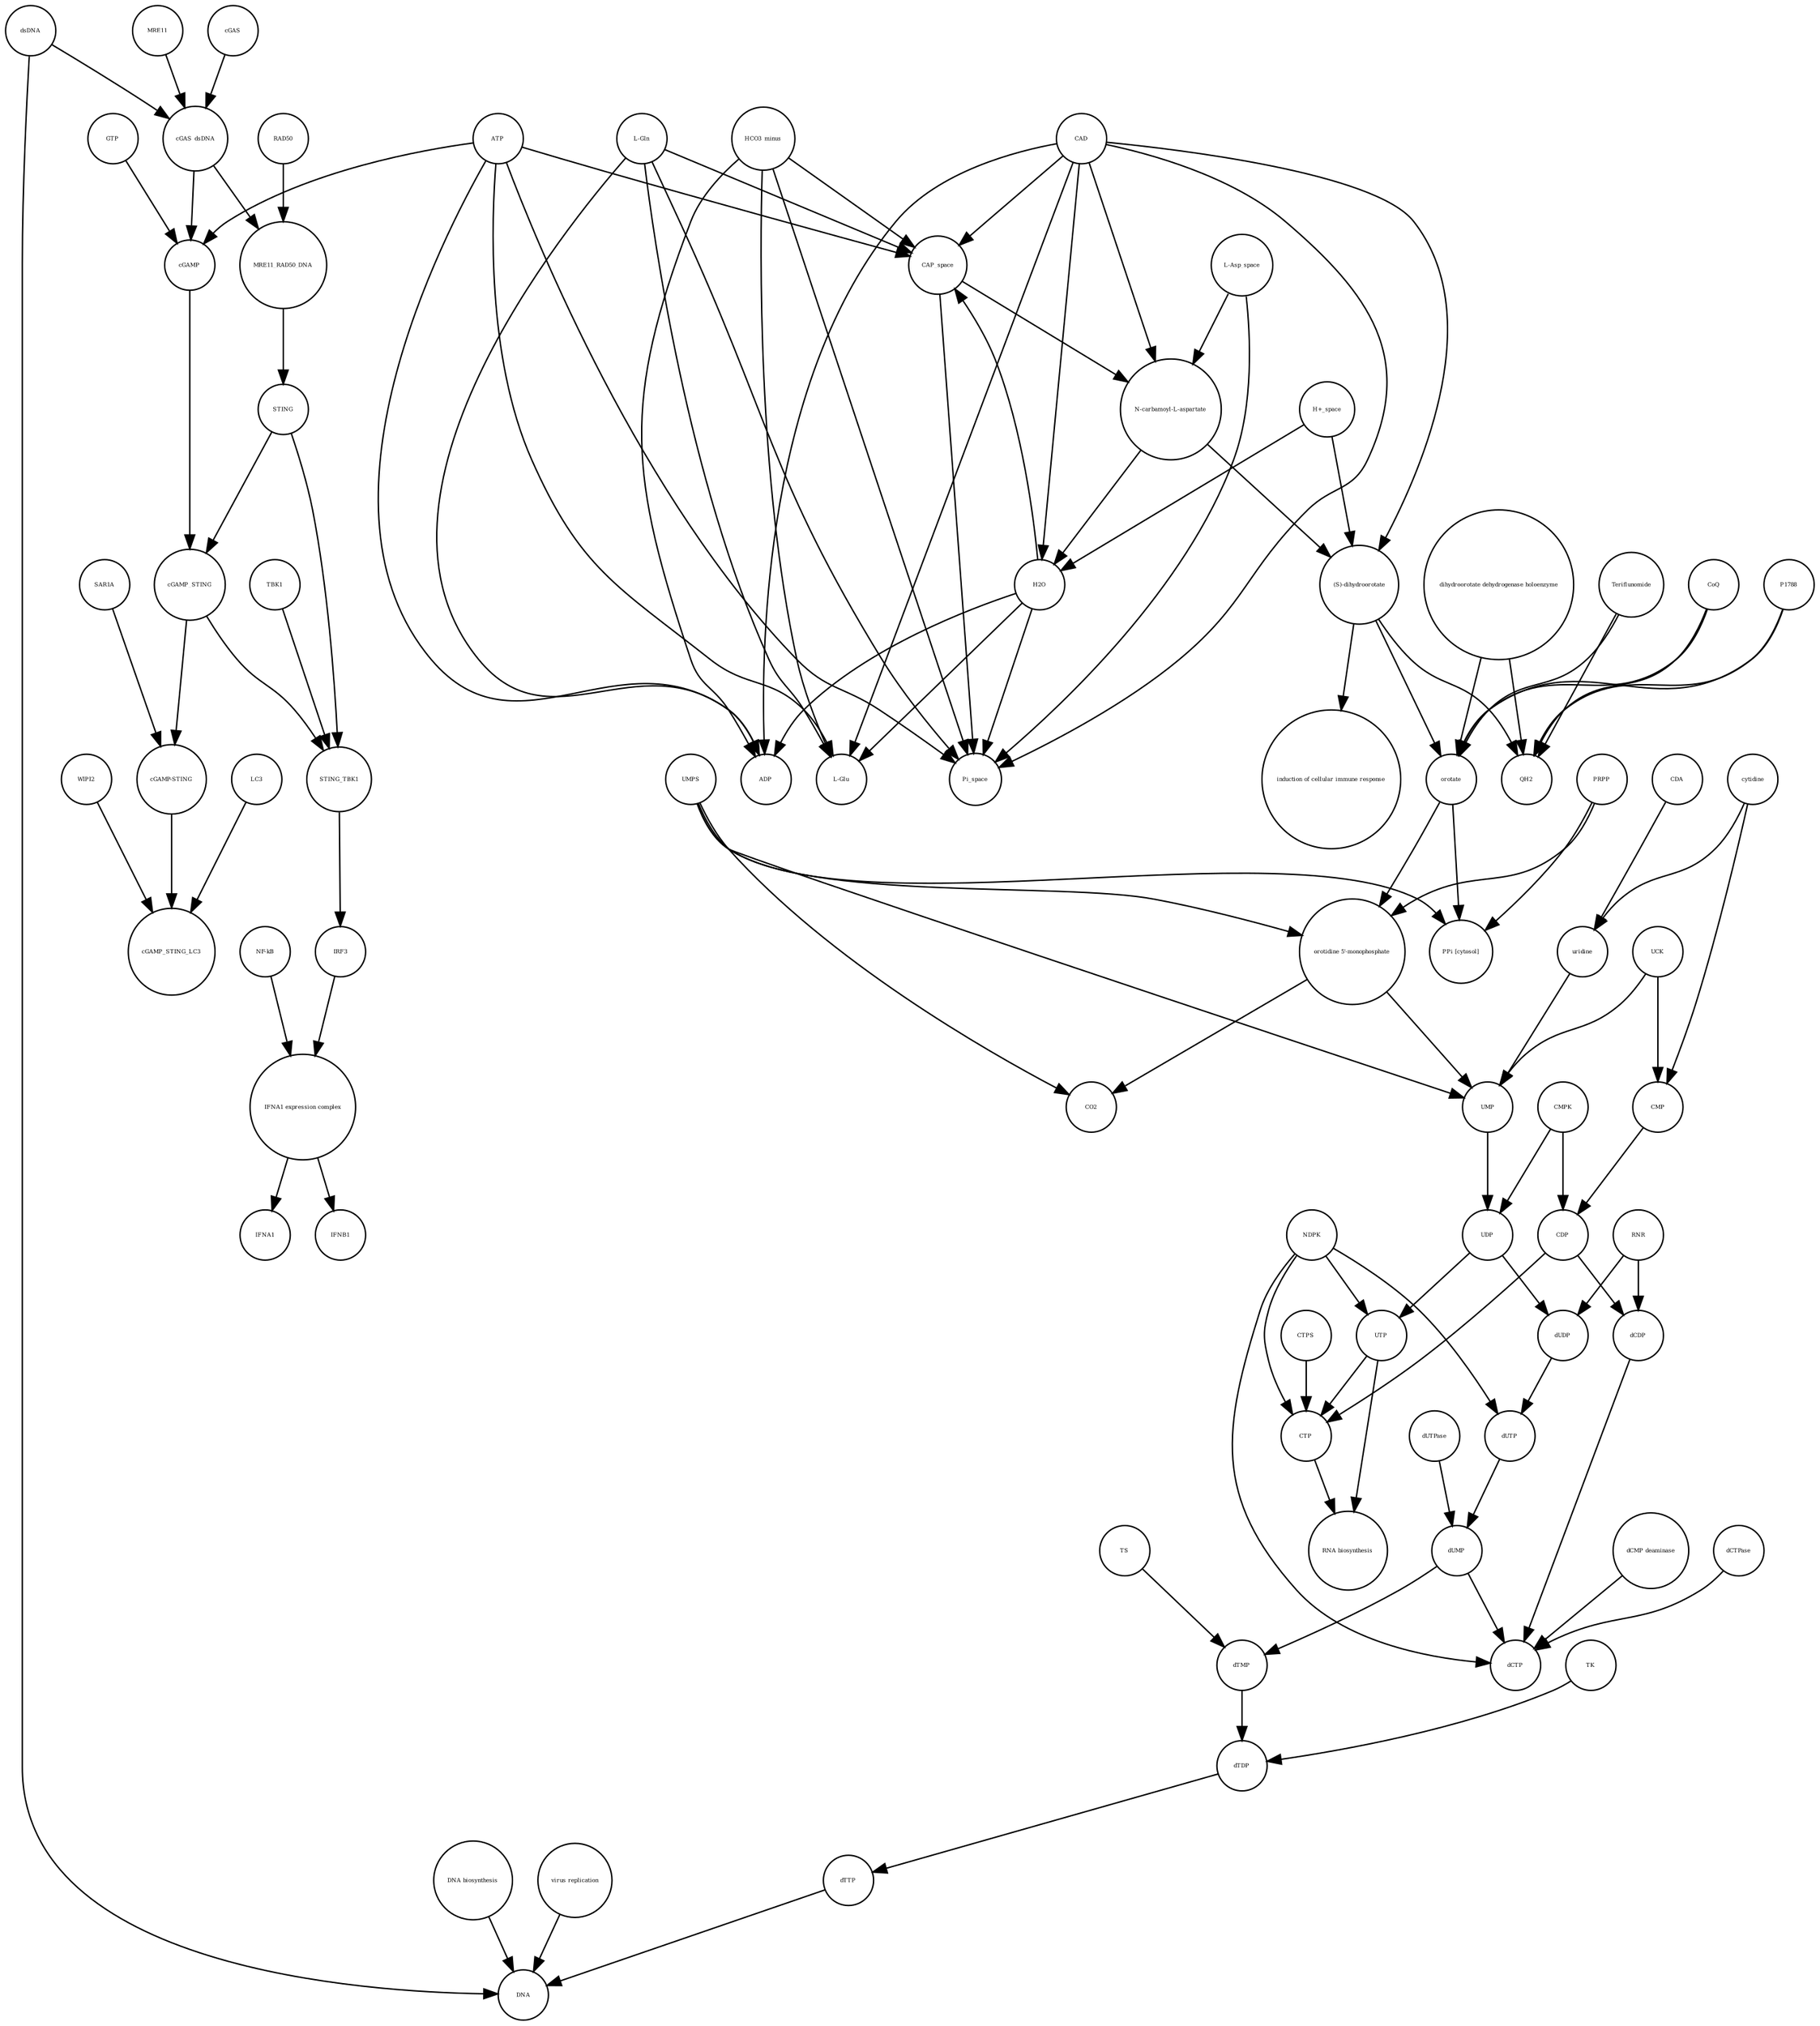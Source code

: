 strict digraph  {
UTP [annotation="", bipartite=0, cls="simple chemical", fontsize=4, label=UTP, shape=circle];
"RNA biosynthesis" [annotation="urn_miriam_obo.go_GO%3A0032774", bipartite=0, cls=phenotype, fontsize=4, label="RNA biosynthesis", shape=circle];
CTP [annotation="", bipartite=0, cls="simple chemical", fontsize=4, label=CTP, shape=circle];
"(S)-dihydroorotate" [annotation="", bipartite=0, cls="simple chemical", fontsize=4, label="(S)-dihydroorotate", shape=circle];
"induction of cellular immune response" [annotation="", bipartite=0, cls=phenotype, fontsize=4, label="induction of cellular immune response", shape=circle];
CAD [annotation="", bipartite=0, cls=macromolecule, fontsize=4, label=CAD, shape=circle];
dUTP [annotation="", bipartite=0, cls="simple chemical", fontsize=4, label=dUTP, shape=circle];
NDPK [annotation="", bipartite=0, cls=macromolecule, fontsize=4, label=NDPK, shape=circle];
"L-Glu" [annotation="", bipartite=0, cls="simple chemical", fontsize=4, label="L-Glu", shape=circle];
cytidine [annotation="", bipartite=0, cls="simple chemical", fontsize=4, label=cytidine, shape=circle];
Teriflunomide [annotation="", bipartite=0, cls="simple chemical", fontsize=4, label=Teriflunomide, shape=circle];
H2O [annotation="", bipartite=0, cls="simple chemical", fontsize=4, label=H2O, shape=circle];
"orotidine 5'-monophosphate" [annotation="", bipartite=0, cls="simple chemical", fontsize=4, label="orotidine 5'-monophosphate", shape=circle];
CoQ [annotation="", bipartite=0, cls="simple chemical", fontsize=4, label=CoQ, shape=circle];
MRE11 [annotation="", bipartite=0, cls="macromolecule multimer", fontsize=4, label=MRE11, shape=circle];
P1788 [annotation="", bipartite=0, cls="simple chemical", fontsize=4, label=P1788, shape=circle];
STING_TBK1 [annotation="", bipartite=0, cls=complex, fontsize=4, label=STING_TBK1, shape=circle];
dTMP [annotation="", bipartite=0, cls="simple chemical", fontsize=4, label=dTMP, shape=circle];
"NF-kB" [annotation="", bipartite=0, cls=complex, fontsize=4, label="NF-kB", shape=circle];
MRE11_RAD50_DNA [annotation="", bipartite=0, cls=complex, fontsize=4, label=MRE11_RAD50_DNA, shape=circle];
"DNA biosynthesis" [annotation="urn_miriam_obo.go_GO%3A0071897", bipartite=0, cls=phenotype, fontsize=4, label="DNA biosynthesis", shape=circle];
dTDP [annotation="", bipartite=0, cls="simple chemical", fontsize=4, label=dTDP, shape=circle];
CTPS [annotation="", bipartite=0, cls=macromolecule, fontsize=4, label=CTPS, shape=circle];
"dCMP deaminase" [annotation="", bipartite=0, cls=macromolecule, fontsize=4, label="dCMP deaminase", shape=circle];
CDA [annotation="", bipartite=0, cls=macromolecule, fontsize=4, label=CDA, shape=circle];
LC3 [annotation="", bipartite=0, cls=macromolecule, fontsize=4, label=LC3, shape=circle];
"virus replication" [annotation="", bipartite=0, cls=phenotype, fontsize=4, label="virus replication", shape=circle];
HCO3_minus [annotation="", bipartite=0, cls="simple chemical", fontsize=4, label=HCO3_minus, shape=circle];
UDP [annotation="", bipartite=0, cls="simple chemical", fontsize=4, label=UDP, shape=circle];
dCTP [annotation="", bipartite=0, cls="simple chemical", fontsize=4, label=dCTP, shape=circle];
dUDP [annotation="", bipartite=0, cls="simple chemical", fontsize=4, label=dUDP, shape=circle];
"IFNA1 expression complex" [annotation="", bipartite=0, cls=complex, fontsize=4, label="IFNA1 expression complex", shape=circle];
RAD50 [annotation="", bipartite=0, cls="macromolecule multimer", fontsize=4, label=RAD50, shape=circle];
dUTPase [annotation="", bipartite=0, cls=macromolecule, fontsize=4, label=dUTPase, shape=circle];
TBK1 [annotation="", bipartite=0, cls=macromolecule, fontsize=4, label=TBK1, shape=circle];
IRF3 [annotation="", bipartite=0, cls="macromolecule multimer", fontsize=4, label=IRF3, shape=circle];
"N-carbamoyl-L-aspartate" [annotation="", bipartite=0, cls="simple chemical", fontsize=4, label="N-carbamoyl-L-aspartate", shape=circle];
UMP [annotation="", bipartite=0, cls="simple chemical", fontsize=4, label=UMP, shape=circle];
uridine [annotation="", bipartite=0, cls="simple chemical", fontsize=4, label=uridine, shape=circle];
cGAS [annotation="", bipartite=0, cls=macromolecule, fontsize=4, label=cGAS, shape=circle];
CMPK [annotation="", bipartite=0, cls=macromolecule, fontsize=4, label=CMPK, shape=circle];
"PPi [cytosol]" [annotation="", bipartite=0, cls="simple chemical", fontsize=4, label="PPi [cytosol]", shape=circle];
WIPI2 [annotation="", bipartite=0, cls=macromolecule, fontsize=4, label=WIPI2, shape=circle];
CMP [annotation="", bipartite=0, cls="simple chemical", fontsize=4, label=CMP, shape=circle];
CAP_space [annotation="", bipartite=0, cls="simple chemical", fontsize=4, label=CAP_space, shape=circle];
CDP [annotation="", bipartite=0, cls="simple chemical", fontsize=4, label=CDP, shape=circle];
dsDNA [annotation="", bipartite=0, cls="simple chemical", fontsize=4, label=dsDNA, shape=circle];
"L-Asp_space" [annotation="", bipartite=0, cls="simple chemical", fontsize=4, label="L-Asp_space", shape=circle];
"H+_space" [annotation="", bipartite=0, cls="simple chemical", fontsize=4, label="H+_space", shape=circle];
dUMP [annotation="", bipartite=0, cls="simple chemical", fontsize=4, label=dUMP, shape=circle];
ADP [annotation="", bipartite=0, cls="simple chemical", fontsize=4, label=ADP, shape=circle];
GTP [annotation="", bipartite=0, cls="simple chemical", fontsize=4, label=GTP, shape=circle];
cGAMP_STING [annotation="", bipartite=0, cls=complex, fontsize=4, label=cGAMP_STING, shape=circle];
IFNA1 [annotation="", bipartite=0, cls="nucleic acid feature", fontsize=4, label=IFNA1, shape=circle];
RNR [annotation="", bipartite=0, cls=macromolecule, fontsize=4, label=RNR, shape=circle];
"cGAMP-STING" [annotation="", bipartite=0, cls=complex, fontsize=4, label="cGAMP-STING", shape=circle];
Pi_space [annotation="", bipartite=0, cls="simple chemical", fontsize=4, label=Pi_space, shape=circle];
"L-Gln" [annotation="", bipartite=0, cls="simple chemical", fontsize=4, label="L-Gln", shape=circle];
TK [annotation="", bipartite=0, cls=macromolecule, fontsize=4, label=TK, shape=circle];
PRPP [annotation="", bipartite=0, cls="simple chemical", fontsize=4, label=PRPP, shape=circle];
CO2 [annotation="", bipartite=0, cls="simple chemical", fontsize=4, label=CO2, shape=circle];
TS [annotation="", bipartite=0, cls=macromolecule, fontsize=4, label=TS, shape=circle];
DNA [annotation="", bipartite=0, cls="nucleic acid feature", fontsize=4, label=DNA, shape=circle];
cGAMP [annotation="", bipartite=0, cls="simple chemical", fontsize=4, label=cGAMP, shape=circle];
SAR1A [annotation="", bipartite=0, cls=macromolecule, fontsize=4, label=SAR1A, shape=circle];
"dihydroorotate dehydrogenase holoenzyme" [annotation="", bipartite=0, cls="simple chemical", fontsize=4, label="dihydroorotate dehydrogenase holoenzyme", shape=circle];
STING [annotation="", bipartite=0, cls="macromolecule multimer", fontsize=4, label=STING, shape=circle];
UMPS [annotation="", bipartite=0, cls="macromolecule multimer", fontsize=4, label=UMPS, shape=circle];
dCDP [annotation="", bipartite=0, cls="simple chemical", fontsize=4, label=dCDP, shape=circle];
ATP [annotation="", bipartite=0, cls="simple chemical", fontsize=4, label=ATP, shape=circle];
cGAMP_STING_LC3 [annotation="", bipartite=0, cls=complex, fontsize=4, label=cGAMP_STING_LC3, shape=circle];
QH2 [annotation="", bipartite=0, cls="simple chemical", fontsize=4, label=QH2, shape=circle];
orotate [annotation="", bipartite=0, cls="simple chemical", fontsize=4, label=orotate, shape=circle];
UCK [annotation="", bipartite=0, cls=macromolecule, fontsize=4, label=UCK, shape=circle];
dCTPase [annotation="", bipartite=0, cls=macromolecule, fontsize=4, label=dCTPase, shape=circle];
IFNB1 [annotation="", bipartite=0, cls="nucleic acid feature", fontsize=4, label=IFNB1, shape=circle];
dTTP [annotation="", bipartite=0, cls="simple chemical", fontsize=4, label=dTTP, shape=circle];
cGAS_dsDNA [annotation="", bipartite=0, cls=complex, fontsize=4, label=cGAS_dsDNA, shape=circle];
UTP -> "RNA biosynthesis"  [annotation="", interaction_type="necessary stimulation"];
UTP -> CTP  [annotation="", interaction_type=production];
CTP -> "RNA biosynthesis"  [annotation="", interaction_type="necessary stimulation"];
"(S)-dihydroorotate" -> "induction of cellular immune response"  [annotation="", interaction_type="necessary stimulation"];
"(S)-dihydroorotate" -> orotate  [annotation="", interaction_type=production];
"(S)-dihydroorotate" -> QH2  [annotation="", interaction_type=production];
CAD -> "L-Glu"  [annotation=urn_miriam_reactome_REACT_1698, interaction_type=catalysis];
CAD -> CAP_space  [annotation=urn_miriam_reactome_REACT_1698, interaction_type=catalysis];
CAD -> ADP  [annotation=urn_miriam_reactome_REACT_1698, interaction_type=catalysis];
CAD -> Pi_space  [annotation=urn_miriam_reactome_REACT_1698, interaction_type=catalysis];
CAD -> "N-carbamoyl-L-aspartate"  [annotation=urn_miriam_reactome_REACT_1698, interaction_type=catalysis];
CAD -> H2O  [annotation=urn_miriam_reactome_REACT_1698, interaction_type=catalysis];
CAD -> "(S)-dihydroorotate"  [annotation=urn_miriam_reactome_REACT_1698, interaction_type=catalysis];
dUTP -> dUMP  [annotation="", interaction_type=production];
NDPK -> dUTP  [annotation="", interaction_type=catalysis];
NDPK -> UTP  [annotation="", interaction_type=catalysis];
NDPK -> dCTP  [annotation="", interaction_type=catalysis];
NDPK -> CTP  [annotation="", interaction_type=catalysis];
cytidine -> uridine  [annotation="", interaction_type=production];
cytidine -> CMP  [annotation="", interaction_type=production];
Teriflunomide -> orotate  [annotation=urn_miriam_reactome_REACT_1698, interaction_type=inhibition];
Teriflunomide -> QH2  [annotation=urn_miriam_reactome_REACT_1698, interaction_type=inhibition];
H2O -> "L-Glu"  [annotation="", interaction_type=production];
H2O -> CAP_space  [annotation="", interaction_type=production];
H2O -> Pi_space  [annotation="", interaction_type=production];
H2O -> ADP  [annotation="", interaction_type=production];
"orotidine 5'-monophosphate" -> CO2  [annotation="", interaction_type=production];
"orotidine 5'-monophosphate" -> UMP  [annotation="", interaction_type=production];
CoQ -> orotate  [annotation="", interaction_type=production];
CoQ -> QH2  [annotation="", interaction_type=production];
MRE11 -> cGAS_dsDNA  [annotation="", interaction_type=production];
P1788 -> orotate  [annotation=urn_miriam_reactome_REACT_1698, interaction_type=inhibition];
P1788 -> QH2  [annotation=urn_miriam_reactome_REACT_1698, interaction_type=inhibition];
STING_TBK1 -> IRF3  [annotation="", interaction_type=catalysis];
dTMP -> dTDP  [annotation="", interaction_type=production];
"NF-kB" -> "IFNA1 expression complex"  [annotation="", interaction_type=production];
MRE11_RAD50_DNA -> STING  [annotation="", interaction_type=catalysis];
"DNA biosynthesis" -> DNA  [annotation="", interaction_type=catalysis];
dTDP -> dTTP  [annotation="", interaction_type=production];
CTPS -> CTP  [annotation="", interaction_type=catalysis];
"dCMP deaminase" -> dCTP  [annotation="", interaction_type=catalysis];
CDA -> uridine  [annotation="", interaction_type=catalysis];
LC3 -> cGAMP_STING_LC3  [annotation="", interaction_type=production];
"virus replication" -> DNA  [annotation="", interaction_type=inhibition];
HCO3_minus -> "L-Glu"  [annotation="", interaction_type=production];
HCO3_minus -> CAP_space  [annotation="", interaction_type=production];
HCO3_minus -> Pi_space  [annotation="", interaction_type=production];
HCO3_minus -> ADP  [annotation="", interaction_type=production];
UDP -> UTP  [annotation="", interaction_type=production];
UDP -> dUDP  [annotation="", interaction_type=production];
dUDP -> dUTP  [annotation="", interaction_type=production];
"IFNA1 expression complex" -> IFNA1  [annotation="", interaction_type=stimulation];
"IFNA1 expression complex" -> IFNB1  [annotation="", interaction_type=stimulation];
RAD50 -> MRE11_RAD50_DNA  [annotation="", interaction_type=production];
dUTPase -> dUMP  [annotation="", interaction_type=catalysis];
TBK1 -> STING_TBK1  [annotation="", interaction_type=production];
IRF3 -> "IFNA1 expression complex"  [annotation="", interaction_type=production];
"N-carbamoyl-L-aspartate" -> "(S)-dihydroorotate"  [annotation="", interaction_type=production];
"N-carbamoyl-L-aspartate" -> H2O  [annotation="", interaction_type=production];
UMP -> UDP  [annotation="", interaction_type=production];
uridine -> UMP  [annotation="", interaction_type=production];
cGAS -> cGAS_dsDNA  [annotation="", interaction_type=production];
CMPK -> UDP  [annotation="", interaction_type=catalysis];
CMPK -> CDP  [annotation="", interaction_type=catalysis];
WIPI2 -> cGAMP_STING_LC3  [annotation="", interaction_type=catalysis];
CMP -> CDP  [annotation="", interaction_type=production];
CAP_space -> "N-carbamoyl-L-aspartate"  [annotation="", interaction_type=production];
CAP_space -> Pi_space  [annotation="", interaction_type=production];
CDP -> dCDP  [annotation="", interaction_type=production];
CDP -> CTP  [annotation="", interaction_type=production];
dsDNA -> cGAS_dsDNA  [annotation="", interaction_type=production];
dsDNA -> DNA  [annotation="", interaction_type=production];
"L-Asp_space" -> "N-carbamoyl-L-aspartate"  [annotation="", interaction_type=production];
"L-Asp_space" -> Pi_space  [annotation="", interaction_type=production];
"H+_space" -> "(S)-dihydroorotate"  [annotation="", interaction_type=production];
"H+_space" -> H2O  [annotation="", interaction_type=production];
dUMP -> dCTP  [annotation="", interaction_type=production];
dUMP -> dTMP  [annotation="", interaction_type=production];
GTP -> cGAMP  [annotation="", interaction_type=production];
cGAMP_STING -> STING_TBK1  [annotation="", interaction_type=production];
cGAMP_STING -> "cGAMP-STING"  [annotation="", interaction_type=production];
RNR -> dCDP  [annotation="", interaction_type=catalysis];
RNR -> dUDP  [annotation="", interaction_type=catalysis];
"cGAMP-STING" -> cGAMP_STING_LC3  [annotation="", interaction_type=production];
"L-Gln" -> "L-Glu"  [annotation="", interaction_type=production];
"L-Gln" -> CAP_space  [annotation="", interaction_type=production];
"L-Gln" -> Pi_space  [annotation="", interaction_type=production];
"L-Gln" -> ADP  [annotation="", interaction_type=production];
TK -> dTDP  [annotation="", interaction_type=catalysis];
PRPP -> "orotidine 5'-monophosphate"  [annotation="", interaction_type=production];
PRPP -> "PPi [cytosol]"  [annotation="", interaction_type=production];
TS -> dTMP  [annotation="", interaction_type=catalysis];
cGAMP -> cGAMP_STING  [annotation="", interaction_type=production];
SAR1A -> "cGAMP-STING"  [annotation="", interaction_type=catalysis];
"dihydroorotate dehydrogenase holoenzyme" -> orotate  [annotation=urn_miriam_reactome_REACT_1698, interaction_type=catalysis];
"dihydroorotate dehydrogenase holoenzyme" -> QH2  [annotation=urn_miriam_reactome_REACT_1698, interaction_type=catalysis];
STING -> STING_TBK1  [annotation="", interaction_type=production];
STING -> cGAMP_STING  [annotation="", interaction_type=production];
UMPS -> "orotidine 5'-monophosphate"  [annotation=urn_miriam_reactome_REACT_1698, interaction_type=catalysis];
UMPS -> "PPi [cytosol]"  [annotation=urn_miriam_reactome_REACT_1698, interaction_type=catalysis];
UMPS -> CO2  [annotation=urn_miriam_reactome_REACT_1698, interaction_type=catalysis];
UMPS -> UMP  [annotation=urn_miriam_reactome_REACT_1698, interaction_type=catalysis];
dCDP -> dCTP  [annotation="", interaction_type=production];
ATP -> "L-Glu"  [annotation="", interaction_type=production];
ATP -> CAP_space  [annotation="", interaction_type=production];
ATP -> ADP  [annotation="", interaction_type=production];
ATP -> Pi_space  [annotation="", interaction_type=production];
ATP -> cGAMP  [annotation="", interaction_type=production];
orotate -> "orotidine 5'-monophosphate"  [annotation="", interaction_type=production];
orotate -> "PPi [cytosol]"  [annotation="", interaction_type=production];
UCK -> UMP  [annotation="", interaction_type=catalysis];
UCK -> CMP  [annotation="", interaction_type=catalysis];
dCTPase -> dCTP  [annotation="", interaction_type=catalysis];
dTTP -> DNA  [annotation="", interaction_type=production];
cGAS_dsDNA -> MRE11_RAD50_DNA  [annotation="", interaction_type=production];
cGAS_dsDNA -> cGAMP  [annotation="", interaction_type=catalysis];
}
